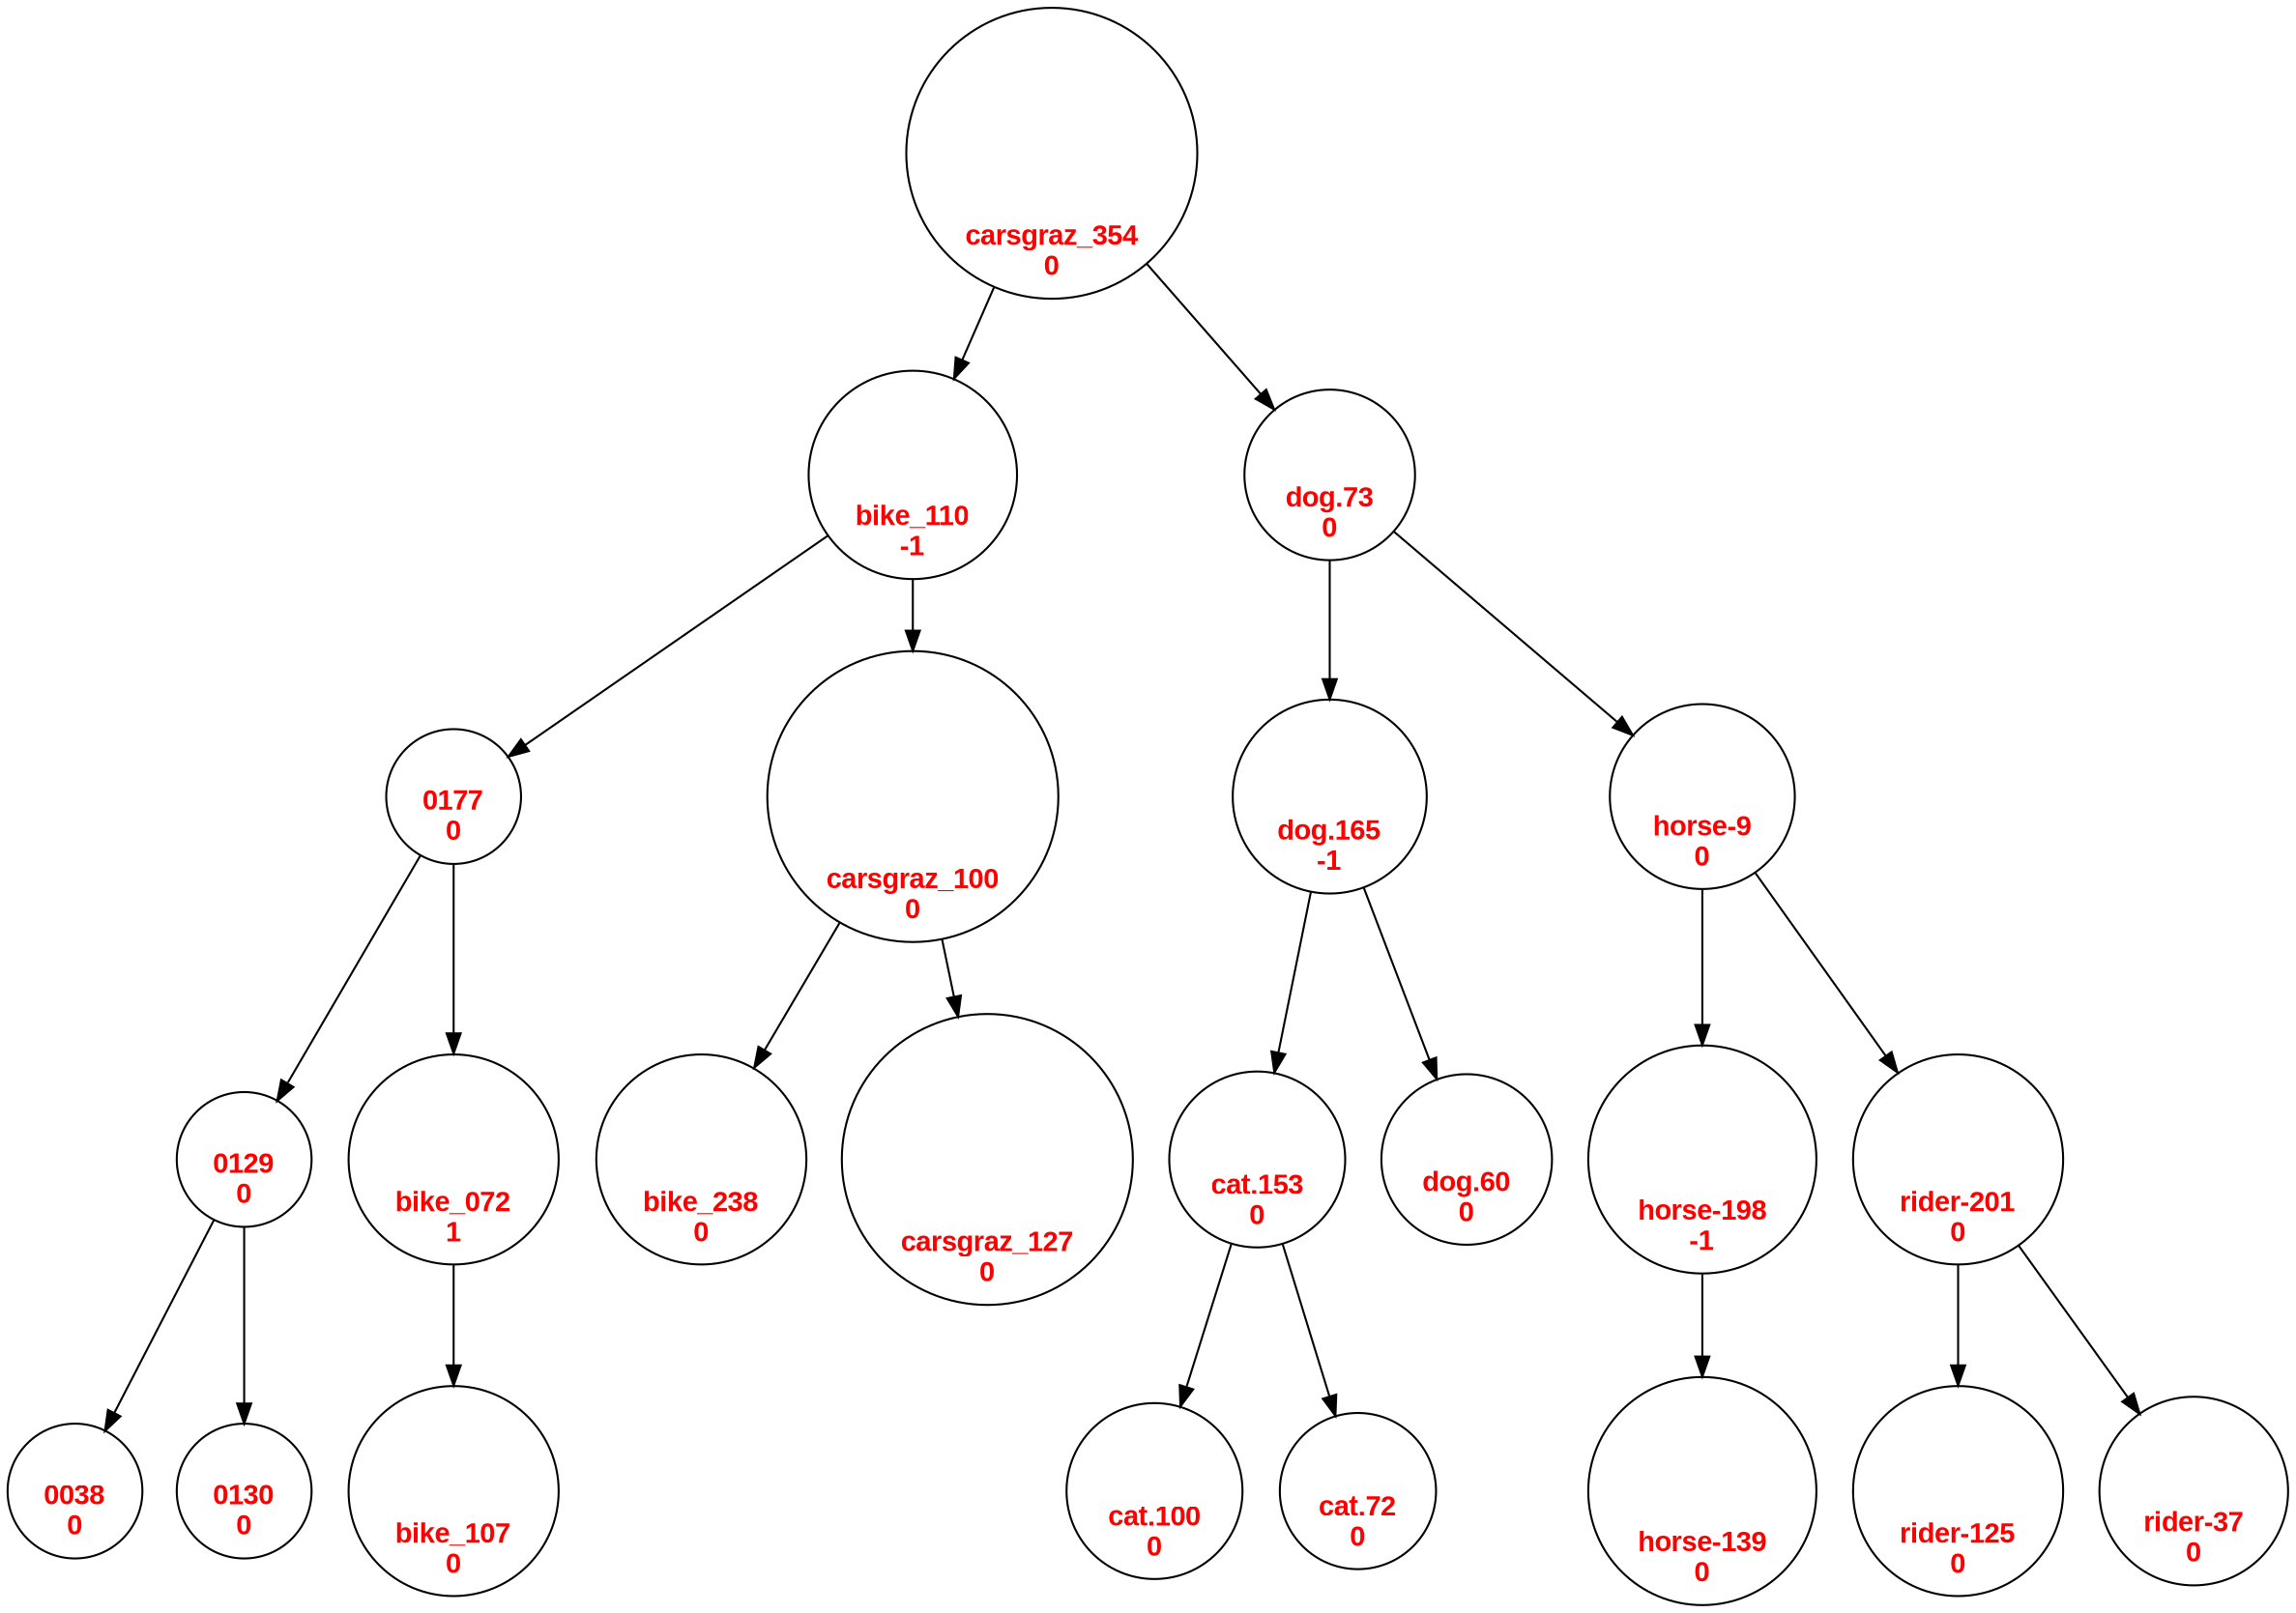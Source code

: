 // Árbol de Búsqueda Binaria
digraph {
	carsgraz_354 [label="carsgraz_354
0" fontcolor=red fontname="Arial Bold" labelloc=b shape=circle]
	bike_110 [label="bike_110
-1" fontcolor=red fontname="Arial Bold" labelloc=b shape=circle]
	carsgraz_354 -> bike_110
	0177 [label="0177
0" fontcolor=red fontname="Arial Bold" labelloc=b shape=circle]
	bike_110 -> 0177
	0129 [label="0129
0" fontcolor=red fontname="Arial Bold" labelloc=b shape=circle]
	0177 -> 0129
	0038 [label="0038
0" fontcolor=red fontname="Arial Bold" labelloc=b shape=circle]
	0129 -> 0038
	0130 [label="0130
0" fontcolor=red fontname="Arial Bold" labelloc=b shape=circle]
	0129 -> 0130
	bike_072 [label="bike_072
1" fontcolor=red fontname="Arial Bold" labelloc=b shape=circle]
	0177 -> bike_072
	bike_107 [label="bike_107
0" fontcolor=red fontname="Arial Bold" labelloc=b shape=circle]
	bike_072 -> bike_107
	carsgraz_100 [label="carsgraz_100
0" fontcolor=red fontname="Arial Bold" labelloc=b shape=circle]
	bike_110 -> carsgraz_100
	bike_238 [label="bike_238
0" fontcolor=red fontname="Arial Bold" labelloc=b shape=circle]
	carsgraz_100 -> bike_238
	carsgraz_127 [label="carsgraz_127
0" fontcolor=red fontname="Arial Bold" labelloc=b shape=circle]
	carsgraz_100 -> carsgraz_127
	"dog.73" [label="dog.73
0" fontcolor=red fontname="Arial Bold" labelloc=b shape=circle]
	carsgraz_354 -> "dog.73"
	"dog.165" [label="dog.165
-1" fontcolor=red fontname="Arial Bold" labelloc=b shape=circle]
	"dog.73" -> "dog.165"
	"cat.153" [label="cat.153
0" fontcolor=red fontname="Arial Bold" labelloc=b shape=circle]
	"dog.165" -> "cat.153"
	"cat.100" [label="cat.100
0" fontcolor=red fontname="Arial Bold" labelloc=b shape=circle]
	"cat.153" -> "cat.100"
	"cat.72" [label="cat.72
0" fontcolor=red fontname="Arial Bold" labelloc=b shape=circle]
	"cat.153" -> "cat.72"
	"dog.60" [label="dog.60
0" fontcolor=red fontname="Arial Bold" labelloc=b shape=circle]
	"dog.165" -> "dog.60"
	"horse-9" [label="horse-9
0" fontcolor=red fontname="Arial Bold" labelloc=b shape=circle]
	"dog.73" -> "horse-9"
	"horse-198" [label="horse-198
-1" fontcolor=red fontname="Arial Bold" labelloc=b shape=circle]
	"horse-9" -> "horse-198"
	"horse-139" [label="horse-139
0" fontcolor=red fontname="Arial Bold" labelloc=b shape=circle]
	"horse-198" -> "horse-139"
	"rider-201" [label="rider-201
0" fontcolor=red fontname="Arial Bold" labelloc=b shape=circle]
	"horse-9" -> "rider-201"
	"rider-125" [label="rider-125
0" fontcolor=red fontname="Arial Bold" labelloc=b shape=circle]
	"rider-201" -> "rider-125"
	"rider-37" [label="rider-37
0" fontcolor=red fontname="Arial Bold" labelloc=b shape=circle]
	"rider-201" -> "rider-37"
}
